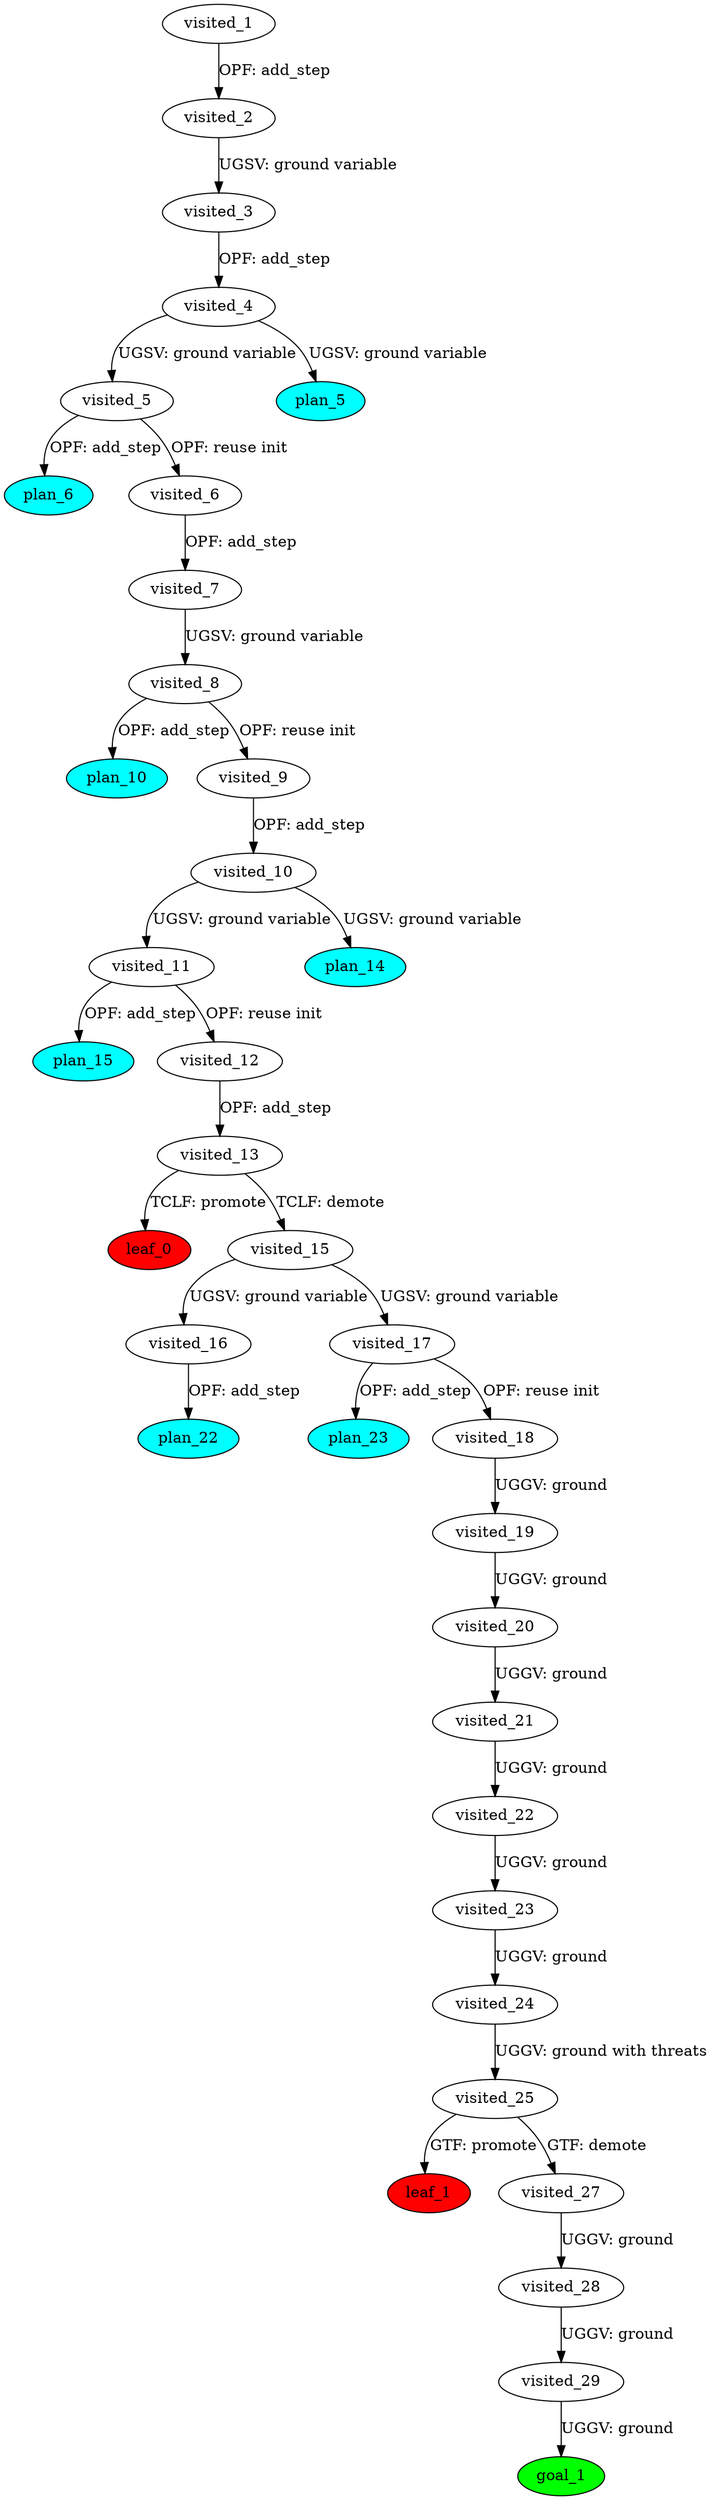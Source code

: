 digraph {
	"2b4a3be5-fd86-1422-e9d9-e3b50bc6d5d1" [label=plan_0 fillcolor=cyan style=filled]
	"2b4a3be5-fd86-1422-e9d9-e3b50bc6d5d1" [label=visited_1 fillcolor=white style=filled]
	"32295b3b-b5ea-c61c-2dc7-4cd239f776e4" [label=plan_1 fillcolor=cyan style=filled]
	"2b4a3be5-fd86-1422-e9d9-e3b50bc6d5d1" -> "32295b3b-b5ea-c61c-2dc7-4cd239f776e4" [label="OPF: add_step"]
	"32295b3b-b5ea-c61c-2dc7-4cd239f776e4" [label=visited_2 fillcolor=white style=filled]
	"268f1470-8ac4-6af2-ade4-9978e4000916" [label=plan_2 fillcolor=cyan style=filled]
	"32295b3b-b5ea-c61c-2dc7-4cd239f776e4" -> "268f1470-8ac4-6af2-ade4-9978e4000916" [label="UGSV: ground variable"]
	"268f1470-8ac4-6af2-ade4-9978e4000916" [label=visited_3 fillcolor=white style=filled]
	"05fffac9-2f3a-a4e6-b3b9-9c817572ae1c" [label=plan_3 fillcolor=cyan style=filled]
	"268f1470-8ac4-6af2-ade4-9978e4000916" -> "05fffac9-2f3a-a4e6-b3b9-9c817572ae1c" [label="OPF: add_step"]
	"05fffac9-2f3a-a4e6-b3b9-9c817572ae1c" [label=visited_4 fillcolor=white style=filled]
	"82209e1e-07e7-9ef8-449e-d8d32050bd45" [label=plan_4 fillcolor=cyan style=filled]
	"05fffac9-2f3a-a4e6-b3b9-9c817572ae1c" -> "82209e1e-07e7-9ef8-449e-d8d32050bd45" [label="UGSV: ground variable"]
	"370a1fa7-8f3f-2858-20a0-4b23ffb9a433" [label=plan_5 fillcolor=cyan style=filled]
	"05fffac9-2f3a-a4e6-b3b9-9c817572ae1c" -> "370a1fa7-8f3f-2858-20a0-4b23ffb9a433" [label="UGSV: ground variable"]
	"82209e1e-07e7-9ef8-449e-d8d32050bd45" [label=visited_5 fillcolor=white style=filled]
	"a1f8e12f-3730-9e16-d406-03edf19ccc86" [label=plan_6 fillcolor=cyan style=filled]
	"82209e1e-07e7-9ef8-449e-d8d32050bd45" -> "a1f8e12f-3730-9e16-d406-03edf19ccc86" [label="OPF: add_step"]
	"d79b6f7e-e789-5280-7d4e-6c7d5a403f24" [label=plan_7 fillcolor=cyan style=filled]
	"82209e1e-07e7-9ef8-449e-d8d32050bd45" -> "d79b6f7e-e789-5280-7d4e-6c7d5a403f24" [label="OPF: reuse init"]
	"d79b6f7e-e789-5280-7d4e-6c7d5a403f24" [label=visited_6 fillcolor=white style=filled]
	"73d68c0d-5c24-f19b-cce2-9702134a060c" [label=plan_8 fillcolor=cyan style=filled]
	"d79b6f7e-e789-5280-7d4e-6c7d5a403f24" -> "73d68c0d-5c24-f19b-cce2-9702134a060c" [label="OPF: add_step"]
	"73d68c0d-5c24-f19b-cce2-9702134a060c" [label=visited_7 fillcolor=white style=filled]
	"1ba2e6ed-70fa-3d81-5601-533296197b57" [label=plan_9 fillcolor=cyan style=filled]
	"73d68c0d-5c24-f19b-cce2-9702134a060c" -> "1ba2e6ed-70fa-3d81-5601-533296197b57" [label="UGSV: ground variable"]
	"1ba2e6ed-70fa-3d81-5601-533296197b57" [label=visited_8 fillcolor=white style=filled]
	"fba72580-f2b8-b870-8c40-013d79d856db" [label=plan_10 fillcolor=cyan style=filled]
	"1ba2e6ed-70fa-3d81-5601-533296197b57" -> "fba72580-f2b8-b870-8c40-013d79d856db" [label="OPF: add_step"]
	"ff2e05e5-3120-7846-aeea-cd7caf085b77" [label=plan_11 fillcolor=cyan style=filled]
	"1ba2e6ed-70fa-3d81-5601-533296197b57" -> "ff2e05e5-3120-7846-aeea-cd7caf085b77" [label="OPF: reuse init"]
	"ff2e05e5-3120-7846-aeea-cd7caf085b77" [label=visited_9 fillcolor=white style=filled]
	"8bd1564c-ff8a-4ec7-18e5-649fc14da4e8" [label=plan_12 fillcolor=cyan style=filled]
	"ff2e05e5-3120-7846-aeea-cd7caf085b77" -> "8bd1564c-ff8a-4ec7-18e5-649fc14da4e8" [label="OPF: add_step"]
	"8bd1564c-ff8a-4ec7-18e5-649fc14da4e8" [label=visited_10 fillcolor=white style=filled]
	"dbed59f4-106c-5133-f8f2-fd471643330c" [label=plan_13 fillcolor=cyan style=filled]
	"8bd1564c-ff8a-4ec7-18e5-649fc14da4e8" -> "dbed59f4-106c-5133-f8f2-fd471643330c" [label="UGSV: ground variable"]
	"d31396b6-8151-fa45-97eb-da8803f85194" [label=plan_14 fillcolor=cyan style=filled]
	"8bd1564c-ff8a-4ec7-18e5-649fc14da4e8" -> "d31396b6-8151-fa45-97eb-da8803f85194" [label="UGSV: ground variable"]
	"dbed59f4-106c-5133-f8f2-fd471643330c" [label=visited_11 fillcolor=white style=filled]
	"4b63faef-debe-c012-0f00-d03e20f7e3c2" [label=plan_15 fillcolor=cyan style=filled]
	"dbed59f4-106c-5133-f8f2-fd471643330c" -> "4b63faef-debe-c012-0f00-d03e20f7e3c2" [label="OPF: add_step"]
	"0260d874-b43c-10d1-da2c-0f703d6fbc1f" [label=plan_16 fillcolor=cyan style=filled]
	"dbed59f4-106c-5133-f8f2-fd471643330c" -> "0260d874-b43c-10d1-da2c-0f703d6fbc1f" [label="OPF: reuse init"]
	"0260d874-b43c-10d1-da2c-0f703d6fbc1f" [label=visited_12 fillcolor=white style=filled]
	"680dde1a-d5ea-3ef9-abb5-779e2a644fcc" [label=plan_17 fillcolor=cyan style=filled]
	"0260d874-b43c-10d1-da2c-0f703d6fbc1f" -> "680dde1a-d5ea-3ef9-abb5-779e2a644fcc" [label="OPF: add_step"]
	"680dde1a-d5ea-3ef9-abb5-779e2a644fcc" [label=visited_13 fillcolor=white style=filled]
	"584804d9-7123-e19d-a81f-c504124bb83c" [label=plan_18 fillcolor=cyan style=filled]
	"680dde1a-d5ea-3ef9-abb5-779e2a644fcc" -> "584804d9-7123-e19d-a81f-c504124bb83c" [label="TCLF: promote"]
	"7c4d0ca4-60c3-4fe4-cd8e-bd17aafaa637" [label=plan_19 fillcolor=cyan style=filled]
	"680dde1a-d5ea-3ef9-abb5-779e2a644fcc" -> "7c4d0ca4-60c3-4fe4-cd8e-bd17aafaa637" [label="TCLF: demote"]
	"584804d9-7123-e19d-a81f-c504124bb83c" [label=visited_14 fillcolor=white style=filled]
	"584804d9-7123-e19d-a81f-c504124bb83c" [label=leaf_0 fillcolor=red style=filled]
	"7c4d0ca4-60c3-4fe4-cd8e-bd17aafaa637" [label=visited_15 fillcolor=white style=filled]
	"56c1ccf3-f78b-c360-c078-6bfc36a1833d" [label=plan_20 fillcolor=cyan style=filled]
	"7c4d0ca4-60c3-4fe4-cd8e-bd17aafaa637" -> "56c1ccf3-f78b-c360-c078-6bfc36a1833d" [label="UGSV: ground variable"]
	"2cc6df71-8884-1c91-aed7-dee20bd43584" [label=plan_21 fillcolor=cyan style=filled]
	"7c4d0ca4-60c3-4fe4-cd8e-bd17aafaa637" -> "2cc6df71-8884-1c91-aed7-dee20bd43584" [label="UGSV: ground variable"]
	"56c1ccf3-f78b-c360-c078-6bfc36a1833d" [label=visited_16 fillcolor=white style=filled]
	"0289ec3f-dd7b-c3a2-b199-51ff215de78d" [label=plan_22 fillcolor=cyan style=filled]
	"56c1ccf3-f78b-c360-c078-6bfc36a1833d" -> "0289ec3f-dd7b-c3a2-b199-51ff215de78d" [label="OPF: add_step"]
	"2cc6df71-8884-1c91-aed7-dee20bd43584" [label=visited_17 fillcolor=white style=filled]
	"04b9b3d3-969b-974c-a535-3c9ece20d40d" [label=plan_23 fillcolor=cyan style=filled]
	"2cc6df71-8884-1c91-aed7-dee20bd43584" -> "04b9b3d3-969b-974c-a535-3c9ece20d40d" [label="OPF: add_step"]
	"04f4d9ad-2093-296c-21ec-a77c68e2a101" [label=plan_24 fillcolor=cyan style=filled]
	"2cc6df71-8884-1c91-aed7-dee20bd43584" -> "04f4d9ad-2093-296c-21ec-a77c68e2a101" [label="OPF: reuse init"]
	"04f4d9ad-2093-296c-21ec-a77c68e2a101" [label=visited_18 fillcolor=white style=filled]
	"f2271363-8951-216d-6841-1ffdfeb49b16" [label=plan_25 fillcolor=cyan style=filled]
	"04f4d9ad-2093-296c-21ec-a77c68e2a101" -> "f2271363-8951-216d-6841-1ffdfeb49b16" [label="UGGV: ground"]
	"f2271363-8951-216d-6841-1ffdfeb49b16" [label=visited_19 fillcolor=white style=filled]
	"68fcbc57-3e9f-af23-7b08-cee66b76710e" [label=plan_26 fillcolor=cyan style=filled]
	"f2271363-8951-216d-6841-1ffdfeb49b16" -> "68fcbc57-3e9f-af23-7b08-cee66b76710e" [label="UGGV: ground"]
	"68fcbc57-3e9f-af23-7b08-cee66b76710e" [label=visited_20 fillcolor=white style=filled]
	"a076cd2e-3d18-93fc-4651-9c1eff0f5dfe" [label=plan_27 fillcolor=cyan style=filled]
	"68fcbc57-3e9f-af23-7b08-cee66b76710e" -> "a076cd2e-3d18-93fc-4651-9c1eff0f5dfe" [label="UGGV: ground"]
	"a076cd2e-3d18-93fc-4651-9c1eff0f5dfe" [label=visited_21 fillcolor=white style=filled]
	"1054b96c-440c-709f-98af-8e1088c2d417" [label=plan_28 fillcolor=cyan style=filled]
	"a076cd2e-3d18-93fc-4651-9c1eff0f5dfe" -> "1054b96c-440c-709f-98af-8e1088c2d417" [label="UGGV: ground"]
	"1054b96c-440c-709f-98af-8e1088c2d417" [label=visited_22 fillcolor=white style=filled]
	"3fb46b67-29c9-82c8-5f52-b502c4d4bd29" [label=plan_29 fillcolor=cyan style=filled]
	"1054b96c-440c-709f-98af-8e1088c2d417" -> "3fb46b67-29c9-82c8-5f52-b502c4d4bd29" [label="UGGV: ground"]
	"3fb46b67-29c9-82c8-5f52-b502c4d4bd29" [label=visited_23 fillcolor=white style=filled]
	"c4146f8f-854d-48fb-96ad-ae225b99313f" [label=plan_30 fillcolor=cyan style=filled]
	"3fb46b67-29c9-82c8-5f52-b502c4d4bd29" -> "c4146f8f-854d-48fb-96ad-ae225b99313f" [label="UGGV: ground"]
	"c4146f8f-854d-48fb-96ad-ae225b99313f" [label=visited_24 fillcolor=white style=filled]
	"dfa60b03-0fcc-1a55-edf2-b123f855edf6" [label=plan_31 fillcolor=cyan style=filled]
	"c4146f8f-854d-48fb-96ad-ae225b99313f" -> "dfa60b03-0fcc-1a55-edf2-b123f855edf6" [label="UGGV: ground with threats"]
	"dfa60b03-0fcc-1a55-edf2-b123f855edf6" [label=visited_25 fillcolor=white style=filled]
	"925b03b7-d97f-1d6b-fd21-354622970bd1" [label=plan_32 fillcolor=cyan style=filled]
	"dfa60b03-0fcc-1a55-edf2-b123f855edf6" -> "925b03b7-d97f-1d6b-fd21-354622970bd1" [label="GTF: promote"]
	"fde89702-11f1-ebde-0ab4-4ec2a2011910" [label=plan_33 fillcolor=cyan style=filled]
	"dfa60b03-0fcc-1a55-edf2-b123f855edf6" -> "fde89702-11f1-ebde-0ab4-4ec2a2011910" [label="GTF: demote"]
	"925b03b7-d97f-1d6b-fd21-354622970bd1" [label=visited_26 fillcolor=white style=filled]
	"925b03b7-d97f-1d6b-fd21-354622970bd1" [label=leaf_1 fillcolor=red style=filled]
	"fde89702-11f1-ebde-0ab4-4ec2a2011910" [label=visited_27 fillcolor=white style=filled]
	"6687b7cf-c398-2efb-b72b-f20f64e77df4" [label=plan_34 fillcolor=cyan style=filled]
	"fde89702-11f1-ebde-0ab4-4ec2a2011910" -> "6687b7cf-c398-2efb-b72b-f20f64e77df4" [label="UGGV: ground"]
	"6687b7cf-c398-2efb-b72b-f20f64e77df4" [label=visited_28 fillcolor=white style=filled]
	"5ce19b63-1b02-f4bc-e310-0a2e5e4db563" [label=plan_35 fillcolor=cyan style=filled]
	"6687b7cf-c398-2efb-b72b-f20f64e77df4" -> "5ce19b63-1b02-f4bc-e310-0a2e5e4db563" [label="UGGV: ground"]
	"5ce19b63-1b02-f4bc-e310-0a2e5e4db563" [label=visited_29 fillcolor=white style=filled]
	"7df4d2cb-4342-43c2-768c-9d5b11e830ba" [label=plan_36 fillcolor=cyan style=filled]
	"5ce19b63-1b02-f4bc-e310-0a2e5e4db563" -> "7df4d2cb-4342-43c2-768c-9d5b11e830ba" [label="UGGV: ground"]
	"7df4d2cb-4342-43c2-768c-9d5b11e830ba" [label=visited_30 fillcolor=white style=filled]
	"7df4d2cb-4342-43c2-768c-9d5b11e830ba" [label=goal_1 fillcolor=green style=filled]
}
